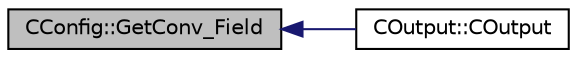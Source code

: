 digraph "CConfig::GetConv_Field"
{
  edge [fontname="Helvetica",fontsize="10",labelfontname="Helvetica",labelfontsize="10"];
  node [fontname="Helvetica",fontsize="10",shape=record];
  rankdir="LR";
  Node1562 [label="CConfig::GetConv_Field",height=0.2,width=0.4,color="black", fillcolor="grey75", style="filled", fontcolor="black"];
  Node1562 -> Node1563 [dir="back",color="midnightblue",fontsize="10",style="solid",fontname="Helvetica"];
  Node1563 [label="COutput::COutput",height=0.2,width=0.4,color="black", fillcolor="white", style="filled",URL="$class_c_output.html#afde3302dfdb18e8a1c50e3cab2e668ba",tooltip="Constructor of the class. "];
}
